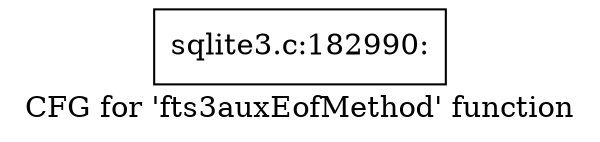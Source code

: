 digraph "CFG for 'fts3auxEofMethod' function" {
	label="CFG for 'fts3auxEofMethod' function";

	Node0x55c0fabcb510 [shape=record,label="{sqlite3.c:182990:}"];
}
